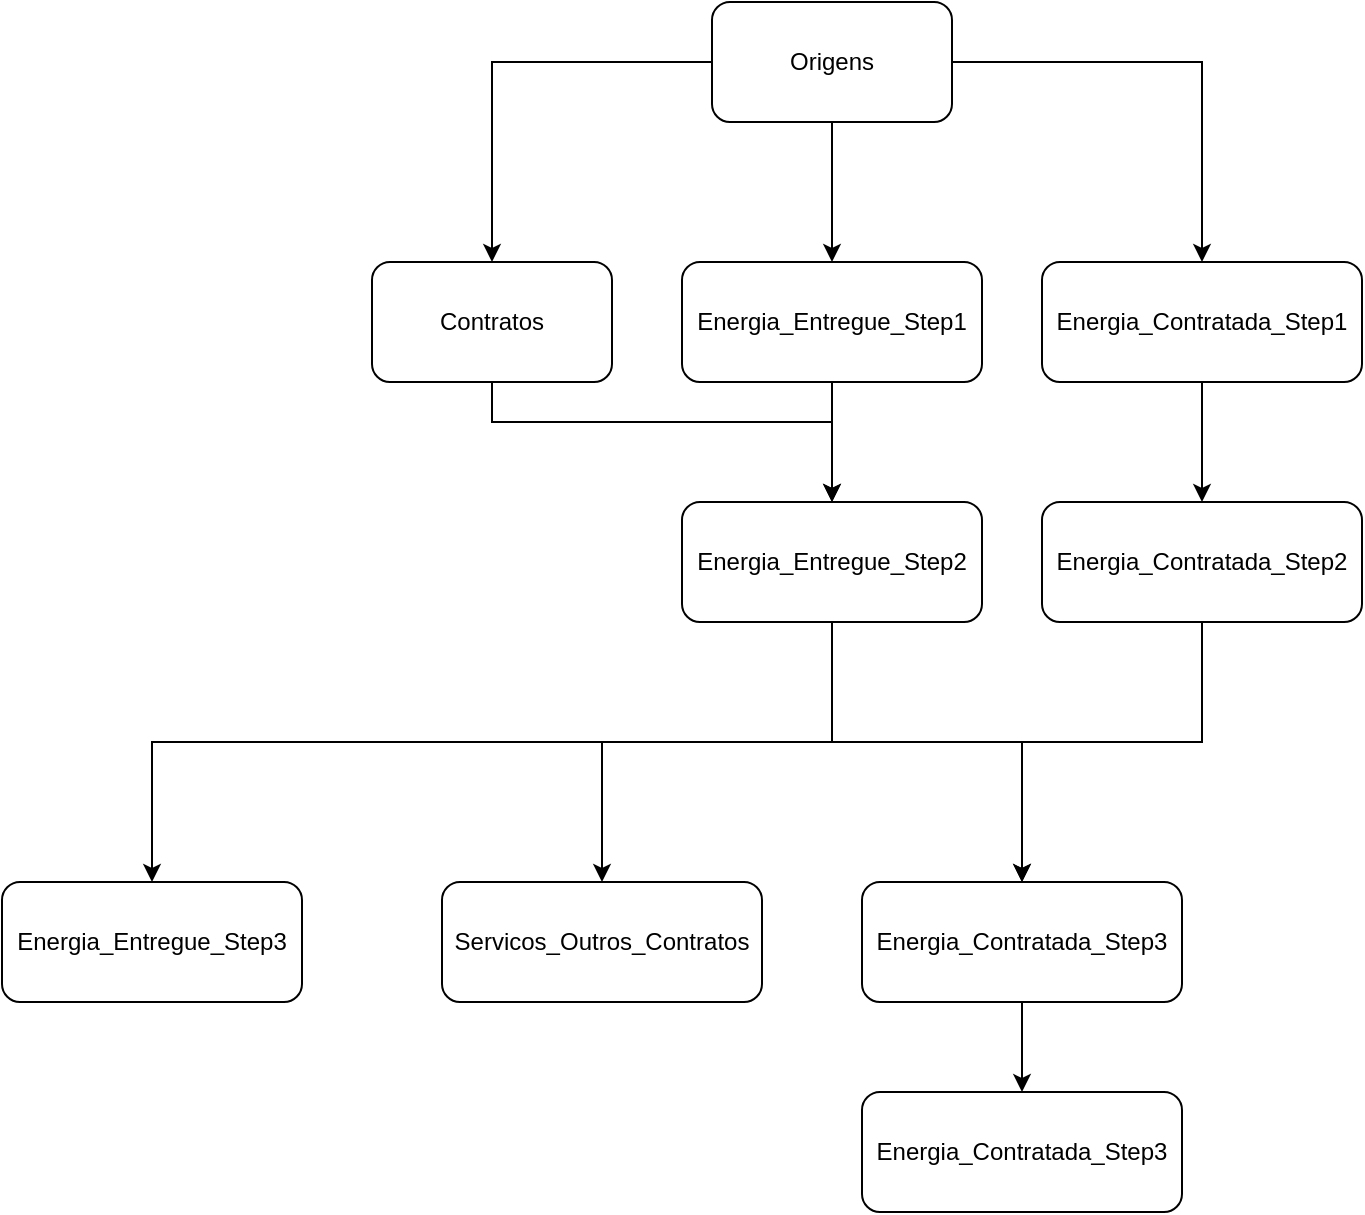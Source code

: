 <mxfile version="12.8.8" type="device"><diagram id="ZP6C-Xt5v0doakUgAnH2" name="Page-1"><mxGraphModel dx="1447" dy="722" grid="1" gridSize="10" guides="1" tooltips="1" connect="1" arrows="1" fold="1" page="1" pageScale="1" pageWidth="827" pageHeight="1169" math="0" shadow="0"><root><mxCell id="0"/><mxCell id="1" parent="0"/><mxCell id="B6eikuu7ooWsok_CHEjA-5" style="edgeStyle=orthogonalEdgeStyle;rounded=0;orthogonalLoop=1;jettySize=auto;html=1;entryX=0.5;entryY=0;entryDx=0;entryDy=0;" edge="1" parent="1" source="B6eikuu7ooWsok_CHEjA-1" target="B6eikuu7ooWsok_CHEjA-4"><mxGeometry relative="1" as="geometry"/></mxCell><mxCell id="B6eikuu7ooWsok_CHEjA-6" style="edgeStyle=orthogonalEdgeStyle;rounded=0;orthogonalLoop=1;jettySize=auto;html=1;entryX=0.5;entryY=0;entryDx=0;entryDy=0;" edge="1" parent="1" source="B6eikuu7ooWsok_CHEjA-1" target="B6eikuu7ooWsok_CHEjA-2"><mxGeometry relative="1" as="geometry"/></mxCell><mxCell id="B6eikuu7ooWsok_CHEjA-7" style="edgeStyle=orthogonalEdgeStyle;rounded=0;orthogonalLoop=1;jettySize=auto;html=1;entryX=0.5;entryY=0;entryDx=0;entryDy=0;" edge="1" parent="1" source="B6eikuu7ooWsok_CHEjA-1" target="B6eikuu7ooWsok_CHEjA-3"><mxGeometry relative="1" as="geometry"/></mxCell><mxCell id="B6eikuu7ooWsok_CHEjA-1" value="Origens" style="rounded=1;whiteSpace=wrap;html=1;" vertex="1" parent="1"><mxGeometry x="395" y="40" width="120" height="60" as="geometry"/></mxCell><mxCell id="B6eikuu7ooWsok_CHEjA-16" style="edgeStyle=orthogonalEdgeStyle;rounded=0;orthogonalLoop=1;jettySize=auto;html=1;entryX=0.5;entryY=0;entryDx=0;entryDy=0;" edge="1" parent="1" source="B6eikuu7ooWsok_CHEjA-2" target="B6eikuu7ooWsok_CHEjA-11"><mxGeometry relative="1" as="geometry"><Array as="points"><mxPoint x="285" y="250"/><mxPoint x="455" y="250"/></Array></mxGeometry></mxCell><mxCell id="B6eikuu7ooWsok_CHEjA-2" value="Contratos" style="rounded=1;whiteSpace=wrap;html=1;" vertex="1" parent="1"><mxGeometry x="225" y="170" width="120" height="60" as="geometry"/></mxCell><mxCell id="B6eikuu7ooWsok_CHEjA-14" style="edgeStyle=orthogonalEdgeStyle;rounded=0;orthogonalLoop=1;jettySize=auto;html=1;entryX=0.5;entryY=0;entryDx=0;entryDy=0;" edge="1" parent="1" source="B6eikuu7ooWsok_CHEjA-3" target="B6eikuu7ooWsok_CHEjA-13"><mxGeometry relative="1" as="geometry"/></mxCell><mxCell id="B6eikuu7ooWsok_CHEjA-3" value="Energia_Contratada_Step1" style="rounded=1;whiteSpace=wrap;html=1;" vertex="1" parent="1"><mxGeometry x="560" y="170" width="160" height="60" as="geometry"/></mxCell><mxCell id="B6eikuu7ooWsok_CHEjA-12" style="edgeStyle=orthogonalEdgeStyle;rounded=0;orthogonalLoop=1;jettySize=auto;html=1;entryX=0.5;entryY=0;entryDx=0;entryDy=0;" edge="1" parent="1" source="B6eikuu7ooWsok_CHEjA-4" target="B6eikuu7ooWsok_CHEjA-11"><mxGeometry relative="1" as="geometry"/></mxCell><mxCell id="B6eikuu7ooWsok_CHEjA-4" value="Energia_Entregue_Step1" style="rounded=1;whiteSpace=wrap;html=1;" vertex="1" parent="1"><mxGeometry x="380" y="170" width="150" height="60" as="geometry"/></mxCell><mxCell id="B6eikuu7ooWsok_CHEjA-18" style="edgeStyle=orthogonalEdgeStyle;rounded=0;orthogonalLoop=1;jettySize=auto;html=1;entryX=0.5;entryY=0;entryDx=0;entryDy=0;" edge="1" parent="1" source="B6eikuu7ooWsok_CHEjA-11" target="B6eikuu7ooWsok_CHEjA-15"><mxGeometry relative="1" as="geometry"><Array as="points"><mxPoint x="455" y="410"/><mxPoint x="550" y="410"/></Array></mxGeometry></mxCell><mxCell id="B6eikuu7ooWsok_CHEjA-21" style="edgeStyle=orthogonalEdgeStyle;rounded=0;orthogonalLoop=1;jettySize=auto;html=1;" edge="1" parent="1" source="B6eikuu7ooWsok_CHEjA-11" target="B6eikuu7ooWsok_CHEjA-20"><mxGeometry relative="1" as="geometry"><Array as="points"><mxPoint x="455" y="410"/><mxPoint x="340" y="410"/></Array></mxGeometry></mxCell><mxCell id="B6eikuu7ooWsok_CHEjA-24" style="edgeStyle=orthogonalEdgeStyle;rounded=0;orthogonalLoop=1;jettySize=auto;html=1;entryX=0.5;entryY=0;entryDx=0;entryDy=0;" edge="1" parent="1" source="B6eikuu7ooWsok_CHEjA-11" target="B6eikuu7ooWsok_CHEjA-23"><mxGeometry relative="1" as="geometry"><Array as="points"><mxPoint x="455" y="410"/><mxPoint x="115" y="410"/></Array></mxGeometry></mxCell><mxCell id="B6eikuu7ooWsok_CHEjA-11" value="Energia_Entregue_Step2" style="rounded=1;whiteSpace=wrap;html=1;" vertex="1" parent="1"><mxGeometry x="380" y="290" width="150" height="60" as="geometry"/></mxCell><mxCell id="B6eikuu7ooWsok_CHEjA-19" style="edgeStyle=orthogonalEdgeStyle;rounded=0;orthogonalLoop=1;jettySize=auto;html=1;entryX=0.5;entryY=0;entryDx=0;entryDy=0;" edge="1" parent="1" source="B6eikuu7ooWsok_CHEjA-13" target="B6eikuu7ooWsok_CHEjA-15"><mxGeometry relative="1" as="geometry"><mxPoint x="510" y="470" as="targetPoint"/><Array as="points"><mxPoint x="640" y="410"/><mxPoint x="550" y="410"/></Array></mxGeometry></mxCell><mxCell id="B6eikuu7ooWsok_CHEjA-13" value="Energia_Contratada_Step2" style="rounded=1;whiteSpace=wrap;html=1;" vertex="1" parent="1"><mxGeometry x="560" y="290" width="160" height="60" as="geometry"/></mxCell><mxCell id="B6eikuu7ooWsok_CHEjA-26" style="edgeStyle=orthogonalEdgeStyle;rounded=0;orthogonalLoop=1;jettySize=auto;html=1;entryX=0.5;entryY=0;entryDx=0;entryDy=0;" edge="1" parent="1" source="B6eikuu7ooWsok_CHEjA-15" target="B6eikuu7ooWsok_CHEjA-25"><mxGeometry relative="1" as="geometry"/></mxCell><mxCell id="B6eikuu7ooWsok_CHEjA-15" value="Energia_Contratada_Step3" style="rounded=1;whiteSpace=wrap;html=1;" vertex="1" parent="1"><mxGeometry x="470" y="480" width="160" height="60" as="geometry"/></mxCell><mxCell id="B6eikuu7ooWsok_CHEjA-20" value="Servicos_Outros_Contratos" style="rounded=1;whiteSpace=wrap;html=1;" vertex="1" parent="1"><mxGeometry x="260" y="480" width="160" height="60" as="geometry"/></mxCell><mxCell id="B6eikuu7ooWsok_CHEjA-23" value="Energia_Entregue_Step3" style="rounded=1;whiteSpace=wrap;html=1;" vertex="1" parent="1"><mxGeometry x="40" y="480" width="150" height="60" as="geometry"/></mxCell><mxCell id="B6eikuu7ooWsok_CHEjA-25" value="Energia_Contratada_Step3" style="rounded=1;whiteSpace=wrap;html=1;" vertex="1" parent="1"><mxGeometry x="470" y="585" width="160" height="60" as="geometry"/></mxCell></root></mxGraphModel></diagram></mxfile>